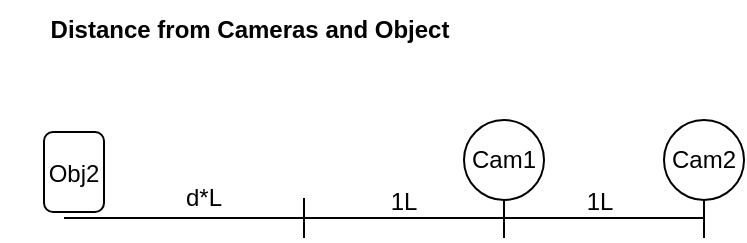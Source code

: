 <mxfile version="22.0.8" type="device">
  <diagram name="Page-1" id="mb4PbYeWeNAP4ctZTTHn">
    <mxGraphModel dx="2586" dy="1427" grid="1" gridSize="10" guides="1" tooltips="1" connect="1" arrows="1" fold="1" page="1" pageScale="1" pageWidth="850" pageHeight="1100" math="0" shadow="0">
      <root>
        <mxCell id="0" />
        <mxCell id="1" parent="0" />
        <mxCell id="qgsQZ8EboH2lGzhNuOHC-1" value="" style="endArrow=none;html=1;rounded=0;" parent="1" edge="1">
          <mxGeometry width="50" height="50" relative="1" as="geometry">
            <mxPoint x="240" y="150" as="sourcePoint" />
            <mxPoint x="560" y="150" as="targetPoint" />
          </mxGeometry>
        </mxCell>
        <mxCell id="qgsQZ8EboH2lGzhNuOHC-2" value="" style="endArrow=none;html=1;rounded=0;" parent="1" edge="1">
          <mxGeometry width="50" height="50" relative="1" as="geometry">
            <mxPoint x="360" y="160" as="sourcePoint" />
            <mxPoint x="360" y="140" as="targetPoint" />
          </mxGeometry>
        </mxCell>
        <mxCell id="qgsQZ8EboH2lGzhNuOHC-3" value="" style="endArrow=none;html=1;rounded=0;" parent="1" edge="1">
          <mxGeometry width="50" height="50" relative="1" as="geometry">
            <mxPoint x="460" y="160" as="sourcePoint" />
            <mxPoint x="460" y="130" as="targetPoint" />
          </mxGeometry>
        </mxCell>
        <mxCell id="qgsQZ8EboH2lGzhNuOHC-4" value="1L" style="text;html=1;strokeColor=none;fillColor=none;align=center;verticalAlign=middle;whiteSpace=wrap;rounded=0;" parent="1" vertex="1">
          <mxGeometry x="380" y="127" width="60" height="30" as="geometry" />
        </mxCell>
        <mxCell id="qgsQZ8EboH2lGzhNuOHC-5" value="1L" style="text;html=1;strokeColor=none;fillColor=none;align=center;verticalAlign=middle;whiteSpace=wrap;rounded=0;" parent="1" vertex="1">
          <mxGeometry x="478" y="127" width="60" height="30" as="geometry" />
        </mxCell>
        <mxCell id="qgsQZ8EboH2lGzhNuOHC-6" value="d*L" style="text;html=1;strokeColor=none;fillColor=none;align=center;verticalAlign=middle;whiteSpace=wrap;rounded=0;" parent="1" vertex="1">
          <mxGeometry x="280" y="125" width="60" height="30" as="geometry" />
        </mxCell>
        <mxCell id="qgsQZ8EboH2lGzhNuOHC-7" value="" style="rounded=1;whiteSpace=wrap;html=1;" parent="1" vertex="1">
          <mxGeometry x="230" y="107" width="30" height="40" as="geometry" />
        </mxCell>
        <mxCell id="qgsQZ8EboH2lGzhNuOHC-8" value="Obj2" style="text;html=1;strokeColor=none;fillColor=none;align=center;verticalAlign=middle;whiteSpace=wrap;rounded=0;" parent="1" vertex="1">
          <mxGeometry x="215" y="113" width="60" height="30" as="geometry" />
        </mxCell>
        <mxCell id="qgsQZ8EboH2lGzhNuOHC-9" value="Cam1" style="ellipse;whiteSpace=wrap;html=1;aspect=fixed;" parent="1" vertex="1">
          <mxGeometry x="440" y="101" width="40" height="40" as="geometry" />
        </mxCell>
        <mxCell id="qgsQZ8EboH2lGzhNuOHC-12" value="" style="endArrow=none;html=1;rounded=0;" parent="1" edge="1">
          <mxGeometry width="50" height="50" relative="1" as="geometry">
            <mxPoint x="560" y="160" as="sourcePoint" />
            <mxPoint x="560" y="130" as="targetPoint" />
          </mxGeometry>
        </mxCell>
        <mxCell id="qgsQZ8EboH2lGzhNuOHC-10" value="Cam2" style="ellipse;whiteSpace=wrap;html=1;aspect=fixed;" parent="1" vertex="1">
          <mxGeometry x="540" y="101" width="40" height="40" as="geometry" />
        </mxCell>
        <mxCell id="Thnj4-7B8Kiw_VcD9sUR-1" value="Distance from Cameras and Object" style="text;html=1;strokeColor=none;fillColor=none;align=center;verticalAlign=middle;whiteSpace=wrap;rounded=0;fontStyle=1" vertex="1" parent="1">
          <mxGeometry x="208" y="41" width="250" height="30" as="geometry" />
        </mxCell>
      </root>
    </mxGraphModel>
  </diagram>
</mxfile>
